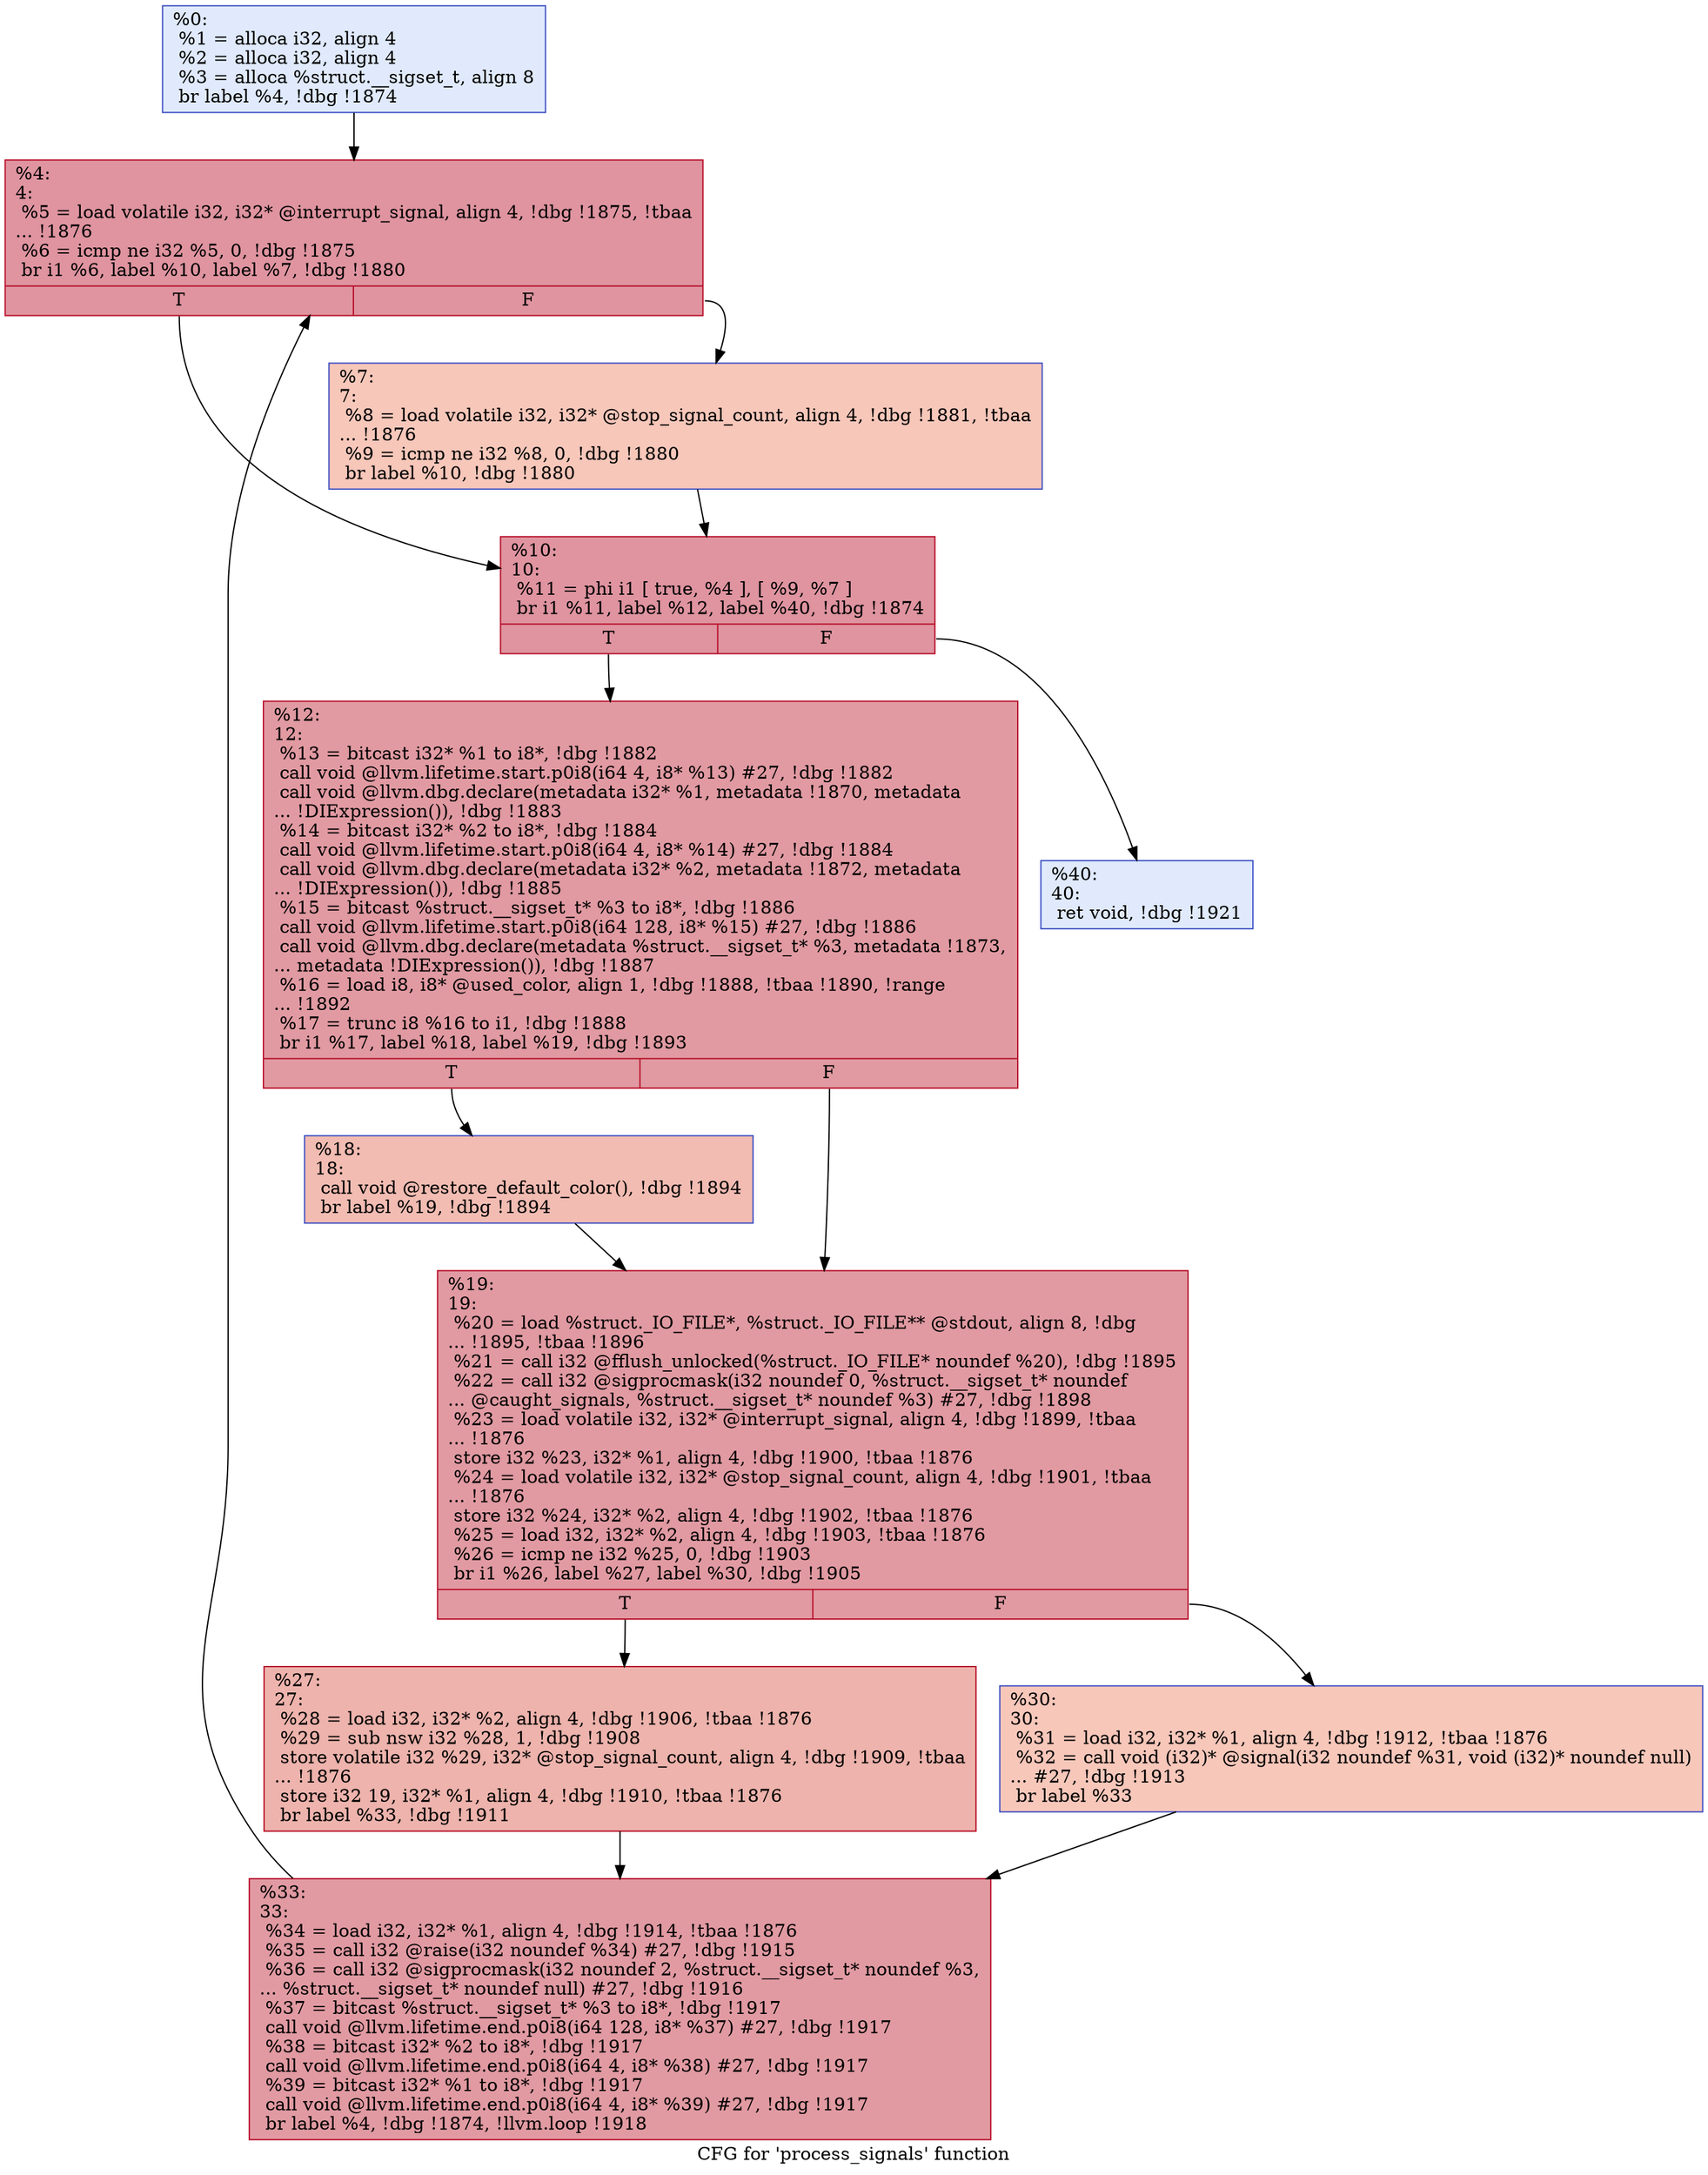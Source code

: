 digraph "CFG for 'process_signals' function" {
	label="CFG for 'process_signals' function";

	Node0x1ff5740 [shape=record,color="#3d50c3ff", style=filled, fillcolor="#b9d0f970",label="{%0:\l  %1 = alloca i32, align 4\l  %2 = alloca i32, align 4\l  %3 = alloca %struct.__sigset_t, align 8\l  br label %4, !dbg !1874\l}"];
	Node0x1ff5740 -> Node0x1ff7790;
	Node0x1ff7790 [shape=record,color="#b70d28ff", style=filled, fillcolor="#b70d2870",label="{%4:\l4:                                                \l  %5 = load volatile i32, i32* @interrupt_signal, align 4, !dbg !1875, !tbaa\l... !1876\l  %6 = icmp ne i32 %5, 0, !dbg !1875\l  br i1 %6, label %10, label %7, !dbg !1880\l|{<s0>T|<s1>F}}"];
	Node0x1ff7790:s0 -> Node0x1ff7890;
	Node0x1ff7790:s1 -> Node0x1ff7840;
	Node0x1ff7840 [shape=record,color="#3d50c3ff", style=filled, fillcolor="#ec7f6370",label="{%7:\l7:                                                \l  %8 = load volatile i32, i32* @stop_signal_count, align 4, !dbg !1881, !tbaa\l... !1876\l  %9 = icmp ne i32 %8, 0, !dbg !1880\l  br label %10, !dbg !1880\l}"];
	Node0x1ff7840 -> Node0x1ff7890;
	Node0x1ff7890 [shape=record,color="#b70d28ff", style=filled, fillcolor="#b70d2870",label="{%10:\l10:                                               \l  %11 = phi i1 [ true, %4 ], [ %9, %7 ]\l  br i1 %11, label %12, label %40, !dbg !1874\l|{<s0>T|<s1>F}}"];
	Node0x1ff7890:s0 -> Node0x1ff78e0;
	Node0x1ff7890:s1 -> Node0x1ff7ac0;
	Node0x1ff78e0 [shape=record,color="#b70d28ff", style=filled, fillcolor="#bb1b2c70",label="{%12:\l12:                                               \l  %13 = bitcast i32* %1 to i8*, !dbg !1882\l  call void @llvm.lifetime.start.p0i8(i64 4, i8* %13) #27, !dbg !1882\l  call void @llvm.dbg.declare(metadata i32* %1, metadata !1870, metadata\l... !DIExpression()), !dbg !1883\l  %14 = bitcast i32* %2 to i8*, !dbg !1884\l  call void @llvm.lifetime.start.p0i8(i64 4, i8* %14) #27, !dbg !1884\l  call void @llvm.dbg.declare(metadata i32* %2, metadata !1872, metadata\l... !DIExpression()), !dbg !1885\l  %15 = bitcast %struct.__sigset_t* %3 to i8*, !dbg !1886\l  call void @llvm.lifetime.start.p0i8(i64 128, i8* %15) #27, !dbg !1886\l  call void @llvm.dbg.declare(metadata %struct.__sigset_t* %3, metadata !1873,\l... metadata !DIExpression()), !dbg !1887\l  %16 = load i8, i8* @used_color, align 1, !dbg !1888, !tbaa !1890, !range\l... !1892\l  %17 = trunc i8 %16 to i1, !dbg !1888\l  br i1 %17, label %18, label %19, !dbg !1893\l|{<s0>T|<s1>F}}"];
	Node0x1ff78e0:s0 -> Node0x1ff7930;
	Node0x1ff78e0:s1 -> Node0x1ff7980;
	Node0x1ff7930 [shape=record,color="#3d50c3ff", style=filled, fillcolor="#e1675170",label="{%18:\l18:                                               \l  call void @restore_default_color(), !dbg !1894\l  br label %19, !dbg !1894\l}"];
	Node0x1ff7930 -> Node0x1ff7980;
	Node0x1ff7980 [shape=record,color="#b70d28ff", style=filled, fillcolor="#bb1b2c70",label="{%19:\l19:                                               \l  %20 = load %struct._IO_FILE*, %struct._IO_FILE** @stdout, align 8, !dbg\l... !1895, !tbaa !1896\l  %21 = call i32 @fflush_unlocked(%struct._IO_FILE* noundef %20), !dbg !1895\l  %22 = call i32 @sigprocmask(i32 noundef 0, %struct.__sigset_t* noundef\l... @caught_signals, %struct.__sigset_t* noundef %3) #27, !dbg !1898\l  %23 = load volatile i32, i32* @interrupt_signal, align 4, !dbg !1899, !tbaa\l... !1876\l  store i32 %23, i32* %1, align 4, !dbg !1900, !tbaa !1876\l  %24 = load volatile i32, i32* @stop_signal_count, align 4, !dbg !1901, !tbaa\l... !1876\l  store i32 %24, i32* %2, align 4, !dbg !1902, !tbaa !1876\l  %25 = load i32, i32* %2, align 4, !dbg !1903, !tbaa !1876\l  %26 = icmp ne i32 %25, 0, !dbg !1903\l  br i1 %26, label %27, label %30, !dbg !1905\l|{<s0>T|<s1>F}}"];
	Node0x1ff7980:s0 -> Node0x1ff79d0;
	Node0x1ff7980:s1 -> Node0x1ff7a20;
	Node0x1ff79d0 [shape=record,color="#b70d28ff", style=filled, fillcolor="#d6524470",label="{%27:\l27:                                               \l  %28 = load i32, i32* %2, align 4, !dbg !1906, !tbaa !1876\l  %29 = sub nsw i32 %28, 1, !dbg !1908\l  store volatile i32 %29, i32* @stop_signal_count, align 4, !dbg !1909, !tbaa\l... !1876\l  store i32 19, i32* %1, align 4, !dbg !1910, !tbaa !1876\l  br label %33, !dbg !1911\l}"];
	Node0x1ff79d0 -> Node0x1ff7a70;
	Node0x1ff7a20 [shape=record,color="#3d50c3ff", style=filled, fillcolor="#ec7f6370",label="{%30:\l30:                                               \l  %31 = load i32, i32* %1, align 4, !dbg !1912, !tbaa !1876\l  %32 = call void (i32)* @signal(i32 noundef %31, void (i32)* noundef null)\l... #27, !dbg !1913\l  br label %33\l}"];
	Node0x1ff7a20 -> Node0x1ff7a70;
	Node0x1ff7a70 [shape=record,color="#b70d28ff", style=filled, fillcolor="#bb1b2c70",label="{%33:\l33:                                               \l  %34 = load i32, i32* %1, align 4, !dbg !1914, !tbaa !1876\l  %35 = call i32 @raise(i32 noundef %34) #27, !dbg !1915\l  %36 = call i32 @sigprocmask(i32 noundef 2, %struct.__sigset_t* noundef %3,\l... %struct.__sigset_t* noundef null) #27, !dbg !1916\l  %37 = bitcast %struct.__sigset_t* %3 to i8*, !dbg !1917\l  call void @llvm.lifetime.end.p0i8(i64 128, i8* %37) #27, !dbg !1917\l  %38 = bitcast i32* %2 to i8*, !dbg !1917\l  call void @llvm.lifetime.end.p0i8(i64 4, i8* %38) #27, !dbg !1917\l  %39 = bitcast i32* %1 to i8*, !dbg !1917\l  call void @llvm.lifetime.end.p0i8(i64 4, i8* %39) #27, !dbg !1917\l  br label %4, !dbg !1874, !llvm.loop !1918\l}"];
	Node0x1ff7a70 -> Node0x1ff7790;
	Node0x1ff7ac0 [shape=record,color="#3d50c3ff", style=filled, fillcolor="#b9d0f970",label="{%40:\l40:                                               \l  ret void, !dbg !1921\l}"];
}
